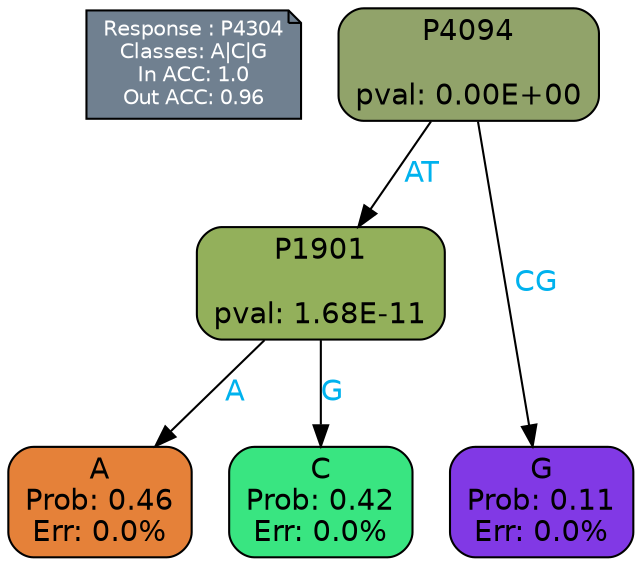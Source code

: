 digraph Tree {
node [shape=box, style="filled, rounded", color="black", fontname=helvetica] ;
graph [ranksep=equally, splines=polylines, bgcolor=transparent, dpi=600] ;
edge [fontname=helvetica] ;
LEGEND [label="Response : P4304
Classes: A|C|G
In ACC: 1.0
Out ACC: 0.96
",shape=note,align=left,style=filled,fillcolor="slategray",fontcolor="white",fontsize=10];1 [label="P4094

pval: 0.00E+00", fillcolor="#91a36a"] ;
2 [label="P1901

pval: 1.68E-11", fillcolor="#93b05b"] ;
3 [label="A
Prob: 0.46
Err: 0.0%", fillcolor="#e58139"] ;
4 [label="C
Prob: 0.42
Err: 0.0%", fillcolor="#39e581"] ;
5 [label="G
Prob: 0.11
Err: 0.0%", fillcolor="#8139e5"] ;
1 -> 2 [label="AT",fontcolor=deepskyblue2] ;
1 -> 5 [label="CG",fontcolor=deepskyblue2] ;
2 -> 3 [label="A",fontcolor=deepskyblue2] ;
2 -> 4 [label="G",fontcolor=deepskyblue2] ;
{rank = same; 3;4;5;}{rank = same; LEGEND;1;}}